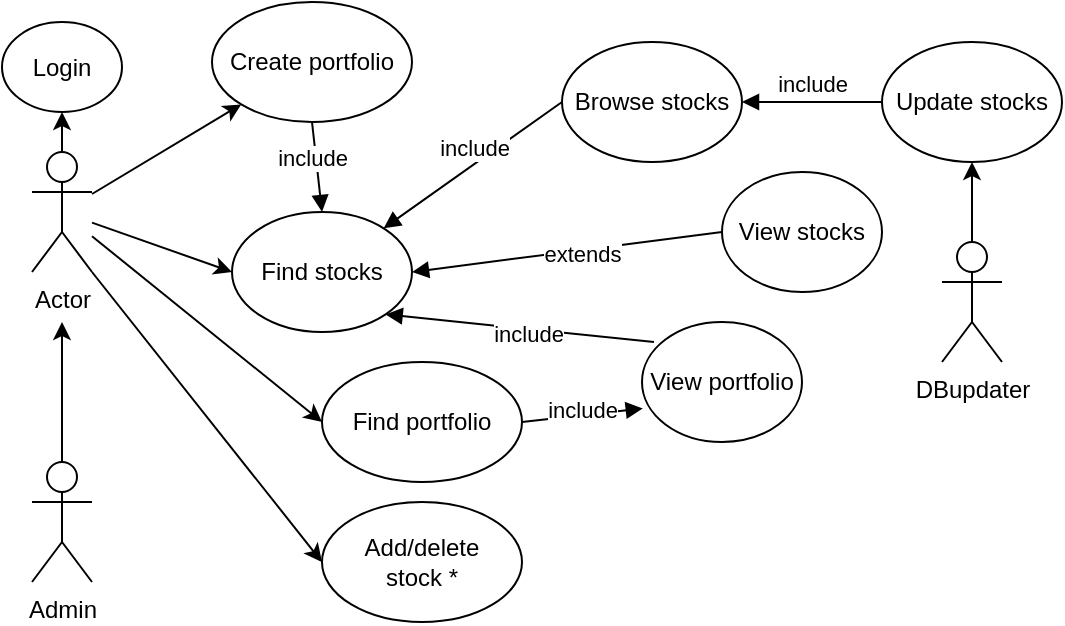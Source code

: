 <mxfile version="13.7.3" type="device"><diagram id="KRLtTsY45kWRcjKl47R4" name="Page-1"><mxGraphModel dx="1024" dy="592" grid="1" gridSize="10" guides="1" tooltips="1" connect="1" arrows="1" fold="1" page="1" pageScale="1" pageWidth="827" pageHeight="1169" math="0" shadow="0"><root><mxCell id="0"/><mxCell id="1" parent="0"/><mxCell id="cpnQyGJO8iil3C7RBnsC-13" style="rounded=0;orthogonalLoop=1;jettySize=auto;html=1;entryX=0;entryY=0.5;entryDx=0;entryDy=0;" parent="1" source="cpnQyGJO8iil3C7RBnsC-1" target="cpnQyGJO8iil3C7RBnsC-8" edge="1"><mxGeometry relative="1" as="geometry"/></mxCell><mxCell id="cpnQyGJO8iil3C7RBnsC-14" style="rounded=0;orthogonalLoop=1;jettySize=auto;html=1;entryX=0;entryY=0.5;entryDx=0;entryDy=0;" parent="1" source="cpnQyGJO8iil3C7RBnsC-1" target="cpnQyGJO8iil3C7RBnsC-9" edge="1"><mxGeometry relative="1" as="geometry"/></mxCell><mxCell id="cpnQyGJO8iil3C7RBnsC-22" style="rounded=0;orthogonalLoop=1;jettySize=auto;html=1;entryX=0;entryY=1;entryDx=0;entryDy=0;" parent="1" source="cpnQyGJO8iil3C7RBnsC-1" target="cpnQyGJO8iil3C7RBnsC-21" edge="1"><mxGeometry relative="1" as="geometry"/></mxCell><mxCell id="cpnQyGJO8iil3C7RBnsC-27" style="edgeStyle=none;rounded=0;orthogonalLoop=1;jettySize=auto;html=1;entryX=0;entryY=0.5;entryDx=0;entryDy=0;exitX=1;exitY=1;exitDx=0;exitDy=0;exitPerimeter=0;" parent="1" source="cpnQyGJO8iil3C7RBnsC-1" target="cpnQyGJO8iil3C7RBnsC-25" edge="1"><mxGeometry relative="1" as="geometry"/></mxCell><mxCell id="cpnQyGJO8iil3C7RBnsC-32" style="edgeStyle=none;rounded=0;orthogonalLoop=1;jettySize=auto;html=1;entryX=0.5;entryY=1;entryDx=0;entryDy=0;" parent="1" source="cpnQyGJO8iil3C7RBnsC-1" target="cpnQyGJO8iil3C7RBnsC-2" edge="1"><mxGeometry relative="1" as="geometry"/></mxCell><mxCell id="cpnQyGJO8iil3C7RBnsC-1" value="Actor" style="shape=umlActor;verticalLabelPosition=bottom;verticalAlign=top;html=1;" parent="1" vertex="1"><mxGeometry x="140" y="265" width="30" height="60" as="geometry"/></mxCell><mxCell id="cpnQyGJO8iil3C7RBnsC-2" value="Login" style="ellipse;whiteSpace=wrap;html=1;" parent="1" vertex="1"><mxGeometry x="125" y="200" width="60" height="45" as="geometry"/></mxCell><mxCell id="cpnQyGJO8iil3C7RBnsC-6" style="rounded=0;orthogonalLoop=1;jettySize=auto;html=1;" parent="1" source="cpnQyGJO8iil3C7RBnsC-4" edge="1"><mxGeometry relative="1" as="geometry"><mxPoint x="155" y="350" as="targetPoint"/></mxGeometry></mxCell><mxCell id="cpnQyGJO8iil3C7RBnsC-4" value="Admin" style="shape=umlActor;verticalLabelPosition=bottom;verticalAlign=top;html=1;" parent="1" vertex="1"><mxGeometry x="140" y="420" width="30" height="60" as="geometry"/></mxCell><mxCell id="cpnQyGJO8iil3C7RBnsC-8" value="Find stocks" style="ellipse;whiteSpace=wrap;html=1;" parent="1" vertex="1"><mxGeometry x="240" y="295" width="90" height="60" as="geometry"/></mxCell><mxCell id="cpnQyGJO8iil3C7RBnsC-9" value="Find portfolio" style="ellipse;whiteSpace=wrap;html=1;" parent="1" vertex="1"><mxGeometry x="285" y="370" width="100" height="60" as="geometry"/></mxCell><mxCell id="cpnQyGJO8iil3C7RBnsC-10" value="View stocks" style="ellipse;whiteSpace=wrap;html=1;" parent="1" vertex="1"><mxGeometry x="485" y="275" width="80" height="60" as="geometry"/></mxCell><mxCell id="cpnQyGJO8iil3C7RBnsC-11" value="extends" style="html=1;verticalAlign=bottom;endArrow=block;exitX=0;exitY=0.5;exitDx=0;exitDy=0;entryX=1;entryY=0.5;entryDx=0;entryDy=0;" parent="1" source="cpnQyGJO8iil3C7RBnsC-10" target="cpnQyGJO8iil3C7RBnsC-8" edge="1"><mxGeometry x="-0.079" y="11" width="80" relative="1" as="geometry"><mxPoint x="405" y="525" as="sourcePoint"/><mxPoint x="265" y="370" as="targetPoint"/><mxPoint as="offset"/></mxGeometry></mxCell><mxCell id="cpnQyGJO8iil3C7RBnsC-15" value="View portfolio" style="ellipse;whiteSpace=wrap;html=1;" parent="1" vertex="1"><mxGeometry x="445" y="350" width="80" height="60" as="geometry"/></mxCell><mxCell id="cpnQyGJO8iil3C7RBnsC-18" value="include" style="html=1;verticalAlign=bottom;endArrow=block;entryX=0.005;entryY=0.72;entryDx=0;entryDy=0;entryPerimeter=0;" parent="1" target="cpnQyGJO8iil3C7RBnsC-15" edge="1"><mxGeometry x="-0.027" y="-6" width="80" relative="1" as="geometry"><mxPoint x="385" y="400" as="sourcePoint"/><mxPoint x="435" y="475" as="targetPoint"/><mxPoint as="offset"/></mxGeometry></mxCell><mxCell id="cpnQyGJO8iil3C7RBnsC-20" value="include" style="html=1;verticalAlign=bottom;endArrow=block;exitX=0.075;exitY=0.167;exitDx=0;exitDy=0;entryX=1;entryY=1;entryDx=0;entryDy=0;exitPerimeter=0;" parent="1" source="cpnQyGJO8iil3C7RBnsC-15" target="cpnQyGJO8iil3C7RBnsC-8" edge="1"><mxGeometry x="-0.08" y="11" width="80" relative="1" as="geometry"><mxPoint x="365" y="445" as="sourcePoint"/><mxPoint x="429.0" y="445" as="targetPoint"/><mxPoint as="offset"/></mxGeometry></mxCell><mxCell id="cpnQyGJO8iil3C7RBnsC-21" value="Create portfolio" style="ellipse;whiteSpace=wrap;html=1;" parent="1" vertex="1"><mxGeometry x="230" y="190" width="100" height="60" as="geometry"/></mxCell><mxCell id="cpnQyGJO8iil3C7RBnsC-24" value="include" style="html=1;verticalAlign=bottom;endArrow=block;entryX=0.5;entryY=0;entryDx=0;entryDy=0;" parent="1" target="cpnQyGJO8iil3C7RBnsC-8" edge="1"><mxGeometry x="0.188" y="-3" width="80" relative="1" as="geometry"><mxPoint x="280" y="250" as="sourcePoint"/><mxPoint x="285" y="290" as="targetPoint"/><mxPoint as="offset"/></mxGeometry></mxCell><mxCell id="cpnQyGJO8iil3C7RBnsC-25" value="&lt;div&gt;Add/delete&lt;/div&gt;&lt;div&gt;stock *&lt;br&gt;&lt;/div&gt;" style="ellipse;whiteSpace=wrap;html=1;" parent="1" vertex="1"><mxGeometry x="285" y="440" width="100" height="60" as="geometry"/></mxCell><mxCell id="cpnQyGJO8iil3C7RBnsC-38" style="edgeStyle=none;rounded=0;orthogonalLoop=1;jettySize=auto;html=1;entryX=0.5;entryY=1;entryDx=0;entryDy=0;" parent="1" source="cpnQyGJO8iil3C7RBnsC-28" target="cpnQyGJO8iil3C7RBnsC-37" edge="1"><mxGeometry relative="1" as="geometry"/></mxCell><mxCell id="cpnQyGJO8iil3C7RBnsC-28" value="&lt;div&gt;DBupdater&lt;/div&gt;" style="shape=umlActor;verticalLabelPosition=bottom;verticalAlign=top;html=1;" parent="1" vertex="1"><mxGeometry x="595" y="310" width="30" height="60" as="geometry"/></mxCell><mxCell id="cpnQyGJO8iil3C7RBnsC-33" value="Browse stocks" style="ellipse;whiteSpace=wrap;html=1;" parent="1" vertex="1"><mxGeometry x="405" y="210" width="90" height="60" as="geometry"/></mxCell><mxCell id="cpnQyGJO8iil3C7RBnsC-34" value="include" style="html=1;verticalAlign=bottom;endArrow=block;exitX=0;exitY=0.5;exitDx=0;exitDy=0;" parent="1" source="cpnQyGJO8iil3C7RBnsC-33" target="cpnQyGJO8iil3C7RBnsC-8" edge="1"><mxGeometry width="80" relative="1" as="geometry"><mxPoint x="385" y="285" as="sourcePoint"/><mxPoint x="449.0" y="285" as="targetPoint"/></mxGeometry></mxCell><mxCell id="cpnQyGJO8iil3C7RBnsC-37" value="Update stocks" style="ellipse;whiteSpace=wrap;html=1;" parent="1" vertex="1"><mxGeometry x="565" y="210" width="90" height="60" as="geometry"/></mxCell><mxCell id="cpnQyGJO8iil3C7RBnsC-39" value="include" style="html=1;verticalAlign=bottom;endArrow=block;exitX=0;exitY=0.5;exitDx=0;exitDy=0;" parent="1" source="cpnQyGJO8iil3C7RBnsC-37" target="cpnQyGJO8iil3C7RBnsC-33" edge="1"><mxGeometry width="80" relative="1" as="geometry"><mxPoint x="385" y="265" as="sourcePoint"/><mxPoint x="449" y="265" as="targetPoint"/></mxGeometry></mxCell></root></mxGraphModel></diagram></mxfile>